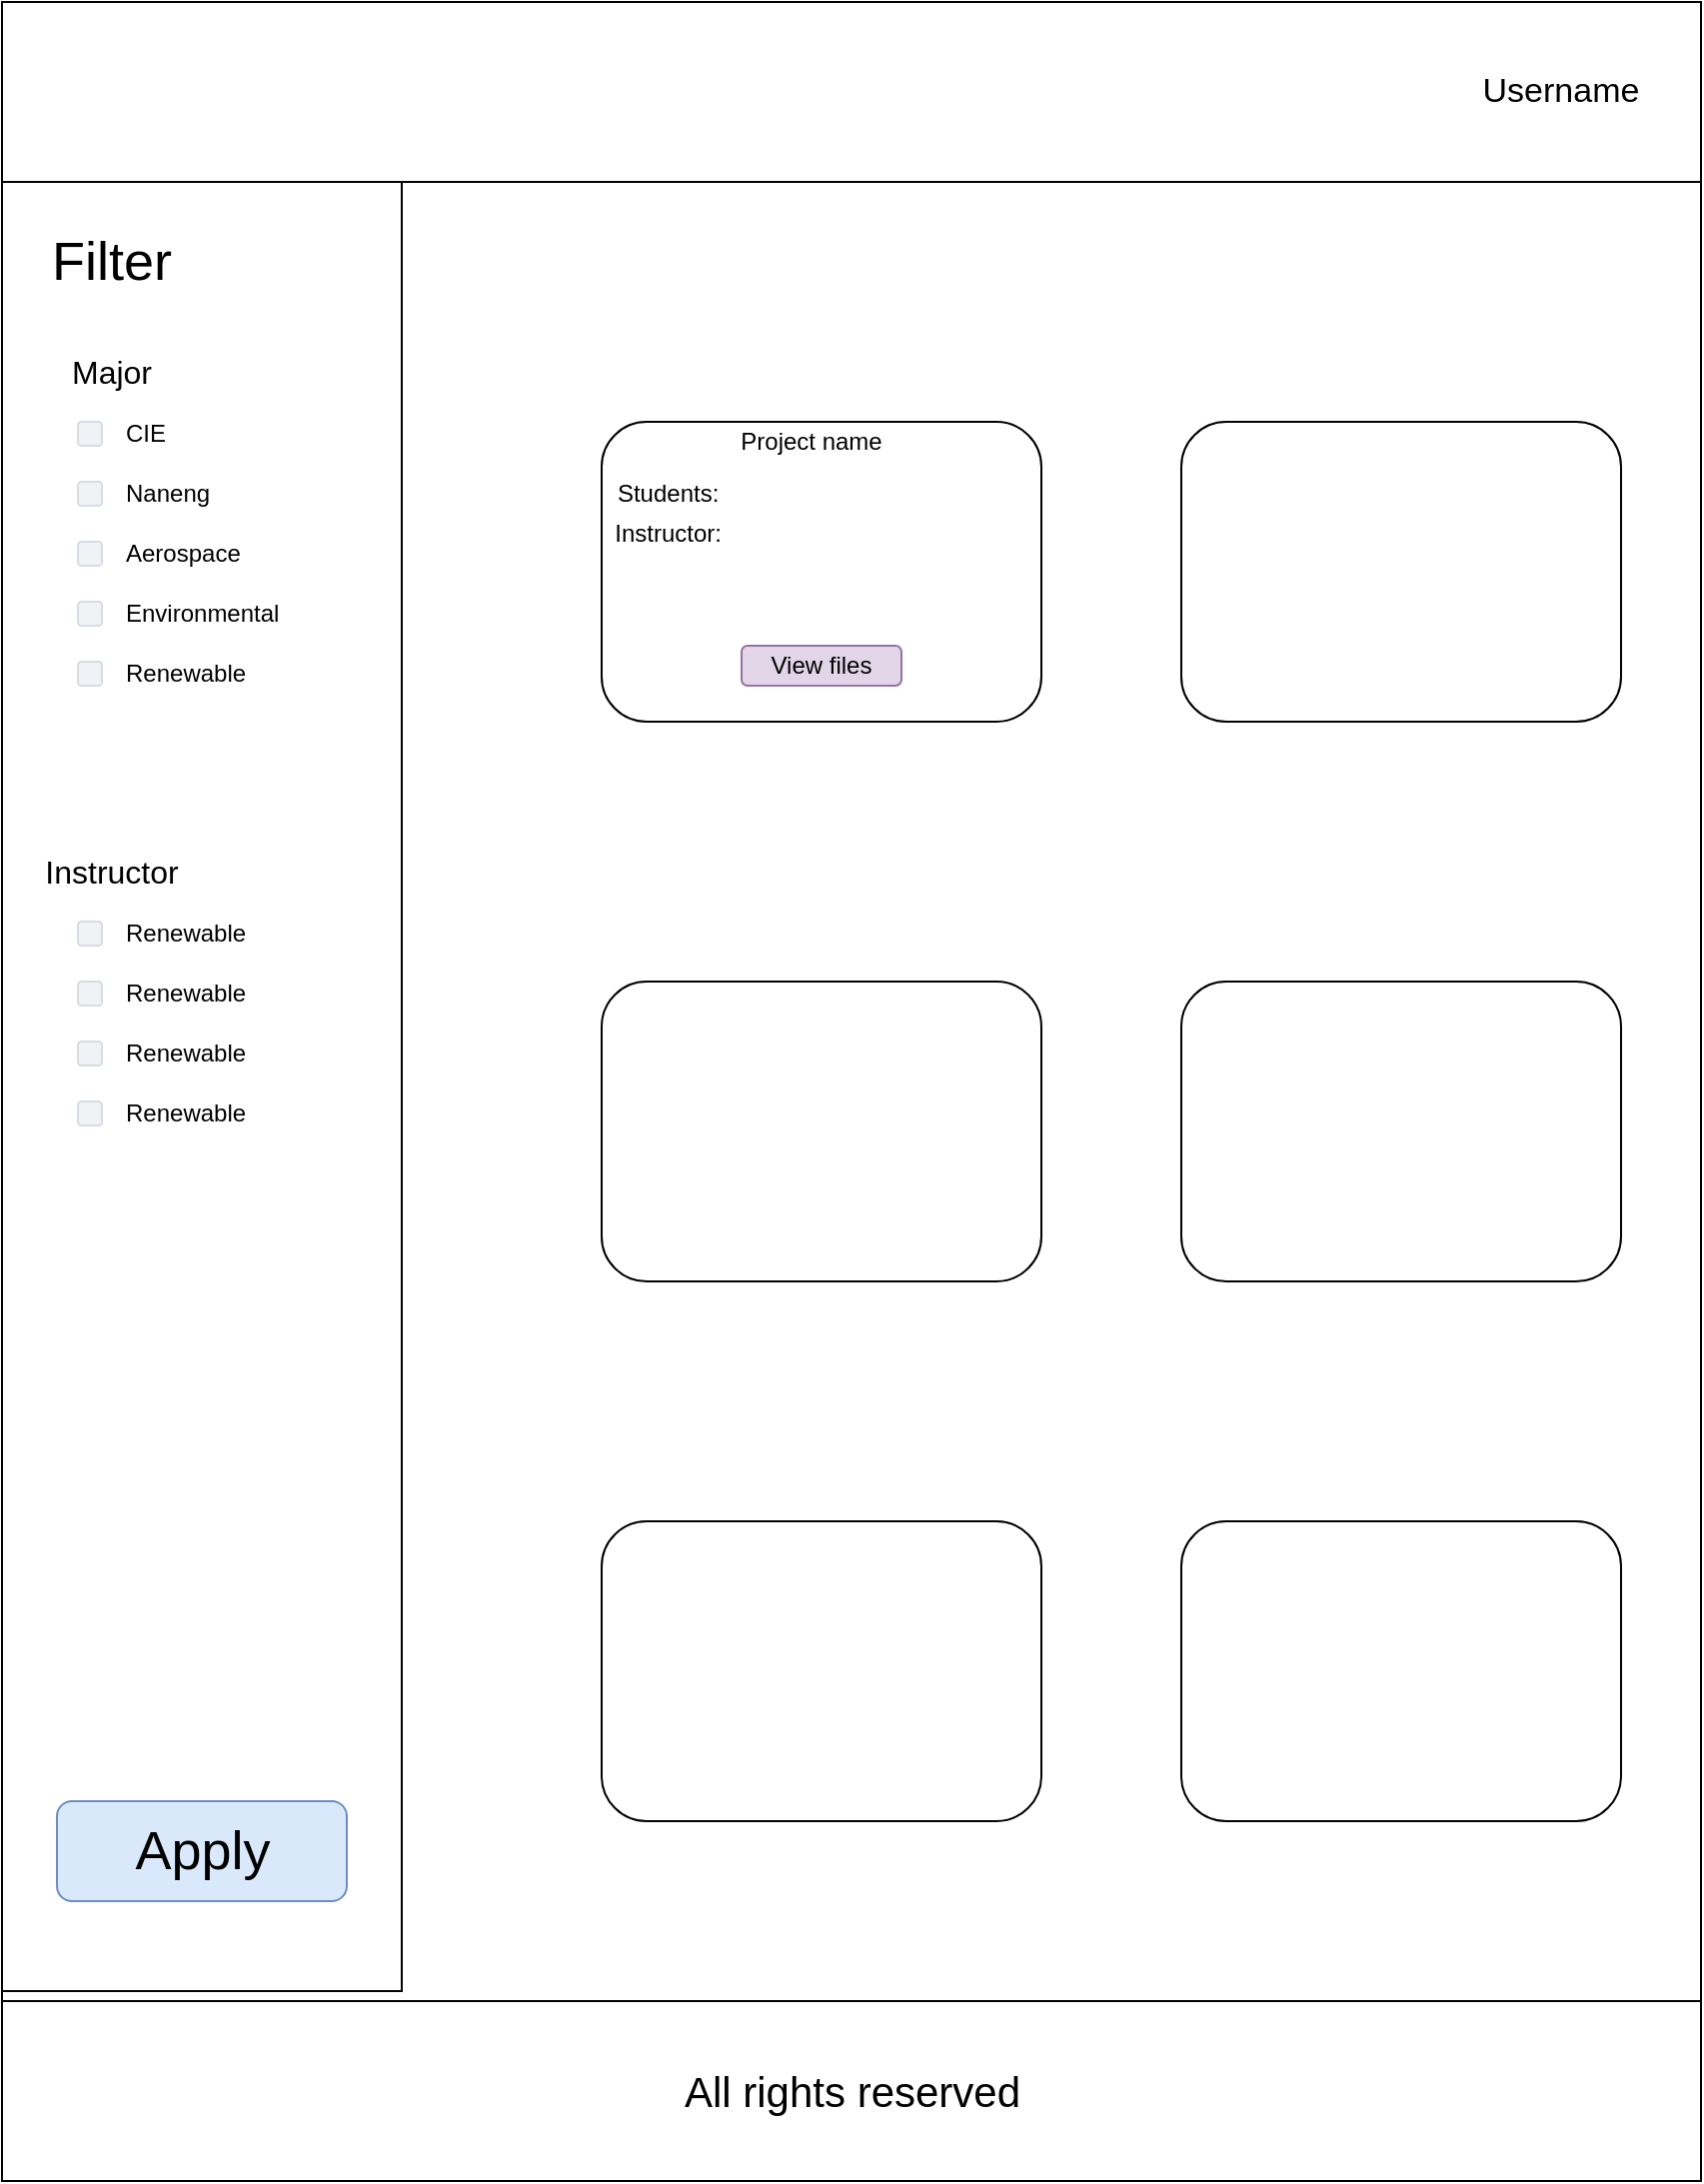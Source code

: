 <mxfile version="24.8.2" pages="2">
  <diagram name="Page-1" id="Kd4tKtFgKm6YESnLNpmT">
    <mxGraphModel dx="760" dy="507" grid="1" gridSize="10" guides="1" tooltips="1" connect="1" arrows="1" fold="1" page="1" pageScale="1" pageWidth="850" pageHeight="1100" math="0" shadow="0">
      <root>
        <mxCell id="0" />
        <mxCell id="1" parent="0" />
        <mxCell id="-ulHJqYeQtgRdLdinVCH-1" value="" style="rounded=0;whiteSpace=wrap;html=1;" vertex="1" parent="1">
          <mxGeometry y="10" width="850" height="1090" as="geometry" />
        </mxCell>
        <mxCell id="-ulHJqYeQtgRdLdinVCH-2" value="" style="rounded=1;whiteSpace=wrap;html=1;" vertex="1" parent="1">
          <mxGeometry x="300" y="220" width="220" height="150" as="geometry" />
        </mxCell>
        <mxCell id="-ulHJqYeQtgRdLdinVCH-3" value="" style="rounded=1;whiteSpace=wrap;html=1;" vertex="1" parent="1">
          <mxGeometry x="300" y="500" width="220" height="150" as="geometry" />
        </mxCell>
        <mxCell id="-ulHJqYeQtgRdLdinVCH-4" value="" style="rounded=1;whiteSpace=wrap;html=1;" vertex="1" parent="1">
          <mxGeometry x="590" y="220" width="220" height="150" as="geometry" />
        </mxCell>
        <mxCell id="-ulHJqYeQtgRdLdinVCH-5" value="" style="rounded=1;whiteSpace=wrap;html=1;" vertex="1" parent="1">
          <mxGeometry x="590" y="500" width="220" height="150" as="geometry" />
        </mxCell>
        <mxCell id="-ulHJqYeQtgRdLdinVCH-6" value="" style="rounded=1;whiteSpace=wrap;html=1;" vertex="1" parent="1">
          <mxGeometry x="300" y="770" width="220" height="150" as="geometry" />
        </mxCell>
        <mxCell id="-ulHJqYeQtgRdLdinVCH-7" value="" style="rounded=1;whiteSpace=wrap;html=1;" vertex="1" parent="1">
          <mxGeometry x="590" y="770" width="220" height="150" as="geometry" />
        </mxCell>
        <mxCell id="-ulHJqYeQtgRdLdinVCH-8" value="&lt;span style=&quot;color: rgba(0, 0, 0, 0); font-family: monospace; font-size: 0px; text-align: start; text-wrap-mode: nowrap;&quot;&gt;%3CmxGraphModel%3E%3Croot%3E%3CmxCell%20id%3D%220%22%2F%3E%3CmxCell%20id%3D%221%22%20parent%3D%220%22%2F%3E%3CmxCell%20id%3D%222%22%20value%3D%22Renewable%22%20style%3D%22rounded%3D1%3BfillColor%3D%23F0F2F5%3BstrokeColor%3D%23D8DCE3%3Balign%3Dleft%3BverticalAlign%3Dmiddle%3BfontStyle%3D0%3BfontSize%3D12%3BlabelPosition%3Dright%3BverticalLabelPosition%3Dmiddle%3BspacingLeft%3D10%3Bhtml%3D1%3Bshadow%3D0%3Bdashed%3D0%22%20vertex%3D%221%22%20parent%3D%221%22%3E%3CmxGeometry%20x%3D%2238%22%20y%3D%22340%22%20width%3D%2212%22%20height%3D%2212%22%20as%3D%22geometry%22%2F%3E%3C%2FmxCell%3E%3C%2Froot%3E%3C%2FmxGraphModel%3E&lt;/span&gt;" style="rounded=0;whiteSpace=wrap;html=1;" vertex="1" parent="1">
          <mxGeometry y="95" width="200" height="910" as="geometry" />
        </mxCell>
        <mxCell id="-ulHJqYeQtgRdLdinVCH-9" value="" style="rounded=0;whiteSpace=wrap;html=1;" vertex="1" parent="1">
          <mxGeometry y="10" width="850" height="90" as="geometry" />
        </mxCell>
        <mxCell id="-ulHJqYeQtgRdLdinVCH-10" value="" style="rounded=0;whiteSpace=wrap;html=1;" vertex="1" parent="1">
          <mxGeometry y="1010" width="850" height="90" as="geometry" />
        </mxCell>
        <mxCell id="-ulHJqYeQtgRdLdinVCH-12" value="&lt;font style=&quot;font-size: 17px;&quot;&gt;Username&lt;/font&gt;" style="text;html=1;align=center;verticalAlign=middle;whiteSpace=wrap;rounded=0;" vertex="1" parent="1">
          <mxGeometry x="720" y="35" width="120" height="40" as="geometry" />
        </mxCell>
        <mxCell id="-ulHJqYeQtgRdLdinVCH-14" value="&lt;font style=&quot;font-size: 21px;&quot;&gt;All rights reserved&lt;/font&gt;" style="text;html=1;align=center;verticalAlign=middle;whiteSpace=wrap;rounded=0;" vertex="1" parent="1">
          <mxGeometry x="268" y="1035" width="315" height="40" as="geometry" />
        </mxCell>
        <mxCell id="-ulHJqYeQtgRdLdinVCH-15" value="&lt;font style=&quot;font-size: 27px;&quot;&gt;Filter&lt;/font&gt;" style="text;html=1;align=center;verticalAlign=middle;whiteSpace=wrap;rounded=0;" vertex="1" parent="1">
          <mxGeometry y="120" width="110" height="40" as="geometry" />
        </mxCell>
        <mxCell id="-ulHJqYeQtgRdLdinVCH-16" value="&lt;font style=&quot;font-size: 16px;&quot;&gt;Major&lt;/font&gt;" style="text;html=1;align=center;verticalAlign=middle;whiteSpace=wrap;rounded=0;" vertex="1" parent="1">
          <mxGeometry x="25" y="180" width="60" height="30" as="geometry" />
        </mxCell>
        <mxCell id="-ulHJqYeQtgRdLdinVCH-20" value="CIE" style="rounded=1;fillColor=#F0F2F5;strokeColor=#D8DCE3;align=left;verticalAlign=middle;fontStyle=0;fontSize=12;labelPosition=right;verticalLabelPosition=middle;spacingLeft=10;html=1;shadow=0;dashed=0" vertex="1" parent="1">
          <mxGeometry x="38" y="220" width="12" height="12" as="geometry" />
        </mxCell>
        <mxCell id="-ulHJqYeQtgRdLdinVCH-23" value="Naneng" style="rounded=1;fillColor=#F0F2F5;strokeColor=#D8DCE3;align=left;verticalAlign=middle;fontStyle=0;fontSize=12;labelPosition=right;verticalLabelPosition=middle;spacingLeft=10;html=1;shadow=0;dashed=0" vertex="1" parent="1">
          <mxGeometry x="38" y="250" width="12" height="12" as="geometry" />
        </mxCell>
        <mxCell id="-ulHJqYeQtgRdLdinVCH-24" value="Aerospace" style="rounded=1;fillColor=#F0F2F5;strokeColor=#D8DCE3;align=left;verticalAlign=middle;fontStyle=0;fontSize=12;labelPosition=right;verticalLabelPosition=middle;spacingLeft=10;html=1;shadow=0;dashed=0" vertex="1" parent="1">
          <mxGeometry x="38" y="280" width="12" height="12" as="geometry" />
        </mxCell>
        <mxCell id="-ulHJqYeQtgRdLdinVCH-25" value="Environmental" style="rounded=1;fillColor=#F0F2F5;strokeColor=#D8DCE3;align=left;verticalAlign=middle;fontStyle=0;fontSize=12;labelPosition=right;verticalLabelPosition=middle;spacingLeft=10;html=1;shadow=0;dashed=0" vertex="1" parent="1">
          <mxGeometry x="38" y="310" width="12" height="12" as="geometry" />
        </mxCell>
        <mxCell id="-ulHJqYeQtgRdLdinVCH-29" value="Renewable" style="rounded=1;fillColor=#F0F2F5;strokeColor=#D8DCE3;align=left;verticalAlign=middle;fontStyle=0;fontSize=12;labelPosition=right;verticalLabelPosition=middle;spacingLeft=10;html=1;shadow=0;dashed=0" vertex="1" parent="1">
          <mxGeometry x="38" y="340" width="12" height="12" as="geometry" />
        </mxCell>
        <mxCell id="-ulHJqYeQtgRdLdinVCH-31" value="&lt;font style=&quot;font-size: 16px;&quot;&gt;Instructor&lt;/font&gt;" style="text;html=1;align=center;verticalAlign=middle;whiteSpace=wrap;rounded=0;" vertex="1" parent="1">
          <mxGeometry x="25" y="430" width="60" height="30" as="geometry" />
        </mxCell>
        <mxCell id="-ulHJqYeQtgRdLdinVCH-32" value="Renewable" style="rounded=1;fillColor=#F0F2F5;strokeColor=#D8DCE3;align=left;verticalAlign=middle;fontStyle=0;fontSize=12;labelPosition=right;verticalLabelPosition=middle;spacingLeft=10;html=1;shadow=0;dashed=0" vertex="1" parent="1">
          <mxGeometry x="38" y="470" width="12" height="12" as="geometry" />
        </mxCell>
        <mxCell id="-ulHJqYeQtgRdLdinVCH-33" value="Renewable" style="rounded=1;fillColor=#F0F2F5;strokeColor=#D8DCE3;align=left;verticalAlign=middle;fontStyle=0;fontSize=12;labelPosition=right;verticalLabelPosition=middle;spacingLeft=10;html=1;shadow=0;dashed=0" vertex="1" parent="1">
          <mxGeometry x="38" y="500" width="12" height="12" as="geometry" />
        </mxCell>
        <mxCell id="-ulHJqYeQtgRdLdinVCH-34" value="Renewable" style="rounded=1;fillColor=#F0F2F5;strokeColor=#D8DCE3;align=left;verticalAlign=middle;fontStyle=0;fontSize=12;labelPosition=right;verticalLabelPosition=middle;spacingLeft=10;html=1;shadow=0;dashed=0" vertex="1" parent="1">
          <mxGeometry x="38" y="530" width="12" height="12" as="geometry" />
        </mxCell>
        <mxCell id="-ulHJqYeQtgRdLdinVCH-35" value="Renewable" style="rounded=1;fillColor=#F0F2F5;strokeColor=#D8DCE3;align=left;verticalAlign=middle;fontStyle=0;fontSize=12;labelPosition=right;verticalLabelPosition=middle;spacingLeft=10;html=1;shadow=0;dashed=0" vertex="1" parent="1">
          <mxGeometry x="38" y="560" width="12" height="12" as="geometry" />
        </mxCell>
        <mxCell id="-ulHJqYeQtgRdLdinVCH-39" value="&lt;font style=&quot;font-size: 27px;&quot;&gt;Apply&lt;/font&gt;" style="text;html=1;align=center;verticalAlign=middle;whiteSpace=wrap;rounded=1;fillColor=#dae8fc;strokeColor=#6c8ebf;" vertex="1" parent="1">
          <mxGeometry x="27.5" y="910" width="145" height="50" as="geometry" />
        </mxCell>
        <mxCell id="-ulHJqYeQtgRdLdinVCH-40" value="View files" style="text;html=1;align=center;verticalAlign=middle;whiteSpace=wrap;rounded=1;fillColor=#e1d5e7;strokeColor=#9673a6;shadow=0;glass=0;" vertex="1" parent="1">
          <mxGeometry x="370" y="332" width="80" height="20" as="geometry" />
        </mxCell>
        <mxCell id="-ulHJqYeQtgRdLdinVCH-43" value="Project name" style="text;html=1;align=center;verticalAlign=middle;whiteSpace=wrap;rounded=0;" vertex="1" parent="1">
          <mxGeometry x="340" y="220" width="130" height="20" as="geometry" />
        </mxCell>
        <mxCell id="-ulHJqYeQtgRdLdinVCH-44" value="Students:&amp;nbsp;" style="text;html=1;align=center;verticalAlign=middle;whiteSpace=wrap;rounded=0;" vertex="1" parent="1">
          <mxGeometry x="300" y="246" width="70" height="20" as="geometry" />
        </mxCell>
        <mxCell id="-ulHJqYeQtgRdLdinVCH-46" value="Instructor:&amp;nbsp;" style="text;html=1;align=center;verticalAlign=middle;whiteSpace=wrap;rounded=0;" vertex="1" parent="1">
          <mxGeometry x="300" y="266" width="70" height="20" as="geometry" />
        </mxCell>
      </root>
    </mxGraphModel>
  </diagram>
  <diagram id="JPwjgz6T3qXX3334RoJX" name="Page-2">
    <mxGraphModel dx="1710" dy="1140" grid="1" gridSize="10" guides="1" tooltips="1" connect="1" arrows="1" fold="1" page="1" pageScale="1" pageWidth="850" pageHeight="1100" math="0" shadow="0">
      <root>
        <mxCell id="0" />
        <mxCell id="1" parent="0" />
        <mxCell id="vXAJPOtxJReM_HwIDtdp-2" value="" style="rounded=0;whiteSpace=wrap;html=1;" vertex="1" parent="1">
          <mxGeometry x="310" y="580" width="120" height="60" as="geometry" />
        </mxCell>
        <mxCell id="vXAJPOtxJReM_HwIDtdp-3" value="" style="rounded=0;whiteSpace=wrap;html=1;" vertex="1" parent="1">
          <mxGeometry width="850" height="1100" as="geometry" />
        </mxCell>
        <mxCell id="fdcoAhilnYhjfdqLfi2W-1" value="" style="whiteSpace=wrap;html=1;aspect=fixed;" vertex="1" parent="1">
          <mxGeometry x="248" y="373" width="355" height="355" as="geometry" />
        </mxCell>
        <mxCell id="fdcoAhilnYhjfdqLfi2W-2" value="&lt;font style=&quot;font-size: 28px;&quot;&gt;Login&lt;/font&gt;" style="text;html=1;align=center;verticalAlign=middle;whiteSpace=wrap;rounded=0;" vertex="1" parent="1">
          <mxGeometry x="377" y="420" width="96.25" height="40" as="geometry" />
        </mxCell>
        <mxCell id="fdcoAhilnYhjfdqLfi2W-3" value="" style="rounded=1;whiteSpace=wrap;html=1;" vertex="1" parent="1">
          <mxGeometry x="333.01" y="490" width="184.99" height="30" as="geometry" />
        </mxCell>
        <mxCell id="fdcoAhilnYhjfdqLfi2W-4" value="Usename" style="text;html=1;align=center;verticalAlign=middle;whiteSpace=wrap;rounded=0;" vertex="1" parent="1">
          <mxGeometry x="317.5" y="490" width="105" height="30" as="geometry" />
        </mxCell>
        <mxCell id="fdcoAhilnYhjfdqLfi2W-8" value="" style="rounded=1;whiteSpace=wrap;html=1;" vertex="1" parent="1">
          <mxGeometry x="333.01" y="550" width="184.99" height="30" as="geometry" />
        </mxCell>
        <mxCell id="fdcoAhilnYhjfdqLfi2W-9" value="Password" style="text;html=1;align=center;verticalAlign=middle;whiteSpace=wrap;rounded=0;" vertex="1" parent="1">
          <mxGeometry x="302.5" y="555" width="135" height="20" as="geometry" />
        </mxCell>
        <mxCell id="fdcoAhilnYhjfdqLfi2W-10" value="Login" style="text;html=1;align=center;verticalAlign=middle;whiteSpace=wrap;rounded=0;fillColor=#dae8fc;strokeColor=#6c8ebf;" vertex="1" parent="1">
          <mxGeometry x="378" y="620" width="94.99" height="30" as="geometry" />
        </mxCell>
        <mxCell id="fdcoAhilnYhjfdqLfi2W-11" value="Don&#39;t have an account? signup" style="text;html=1;align=center;verticalAlign=middle;whiteSpace=wrap;rounded=0;" vertex="1" parent="1">
          <mxGeometry x="323" y="680" width="205" height="30" as="geometry" />
        </mxCell>
      </root>
    </mxGraphModel>
  </diagram>
</mxfile>
